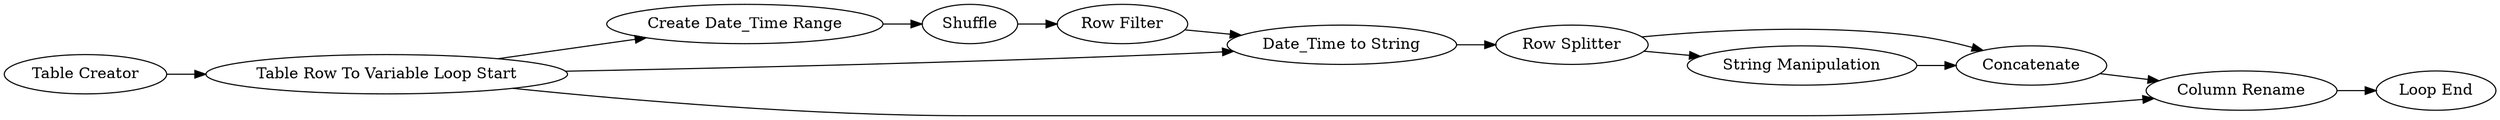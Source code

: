 digraph {
	103 -> 104
	105 -> 100
	100 -> 107
	106 -> 99
	102 -> 100
	102 -> 106
	97 -> 102
	109 -> 106
	108 -> 109
	104 -> 105
	107 -> 108
	102 -> 103
	107 -> 109
	107 [label="Row Splitter"]
	105 [label="Row Filter"]
	99 [label="Loop End"]
	103 [label="Create Date_Time Range"]
	102 [label="Table Row To Variable Loop Start"]
	104 [label=Shuffle]
	97 [label="Table Creator"]
	109 [label=Concatenate]
	100 [label="Date_Time to String"]
	108 [label="String Manipulation"]
	106 [label="Column Rename"]
	rankdir=LR
}
